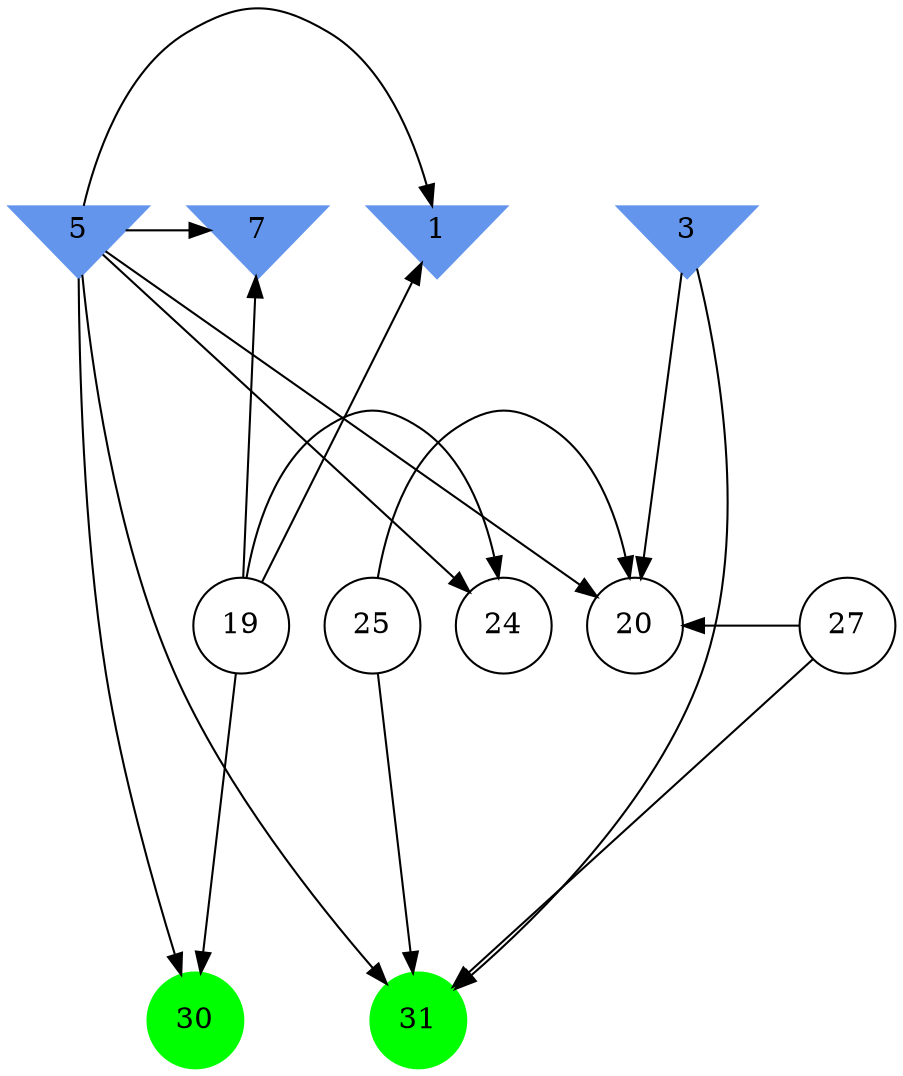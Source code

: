 digraph brain {
	ranksep=2.0;
	1 [shape=invtriangle,style=filled,color=cornflowerblue];
	3 [shape=invtriangle,style=filled,color=cornflowerblue];
	5 [shape=invtriangle,style=filled,color=cornflowerblue];
	7 [shape=invtriangle,style=filled,color=cornflowerblue];
	19 [shape=circle,color=black];
	20 [shape=circle,color=black];
	24 [shape=circle,color=black];
	25 [shape=circle,color=black];
	27 [shape=circle,color=black];
	30 [shape=circle,style=filled,color=green];
	31 [shape=circle,style=filled,color=green];
	19	->	1;
	19	->	30;
	19	->	7;
	19	->	24;
	5	->	1;
	5	->	30;
	5	->	7;
	5	->	24;
	27	->	31;
	27	->	20;
	25	->	31;
	25	->	20;
	5	->	31;
	5	->	20;
	3	->	31;
	3	->	20;
	{ rank=same; 1; 3; 5; 7; }
	{ rank=same; 19; 20; 24; 25; 27; }
	{ rank=same; 30; 31; }
}
